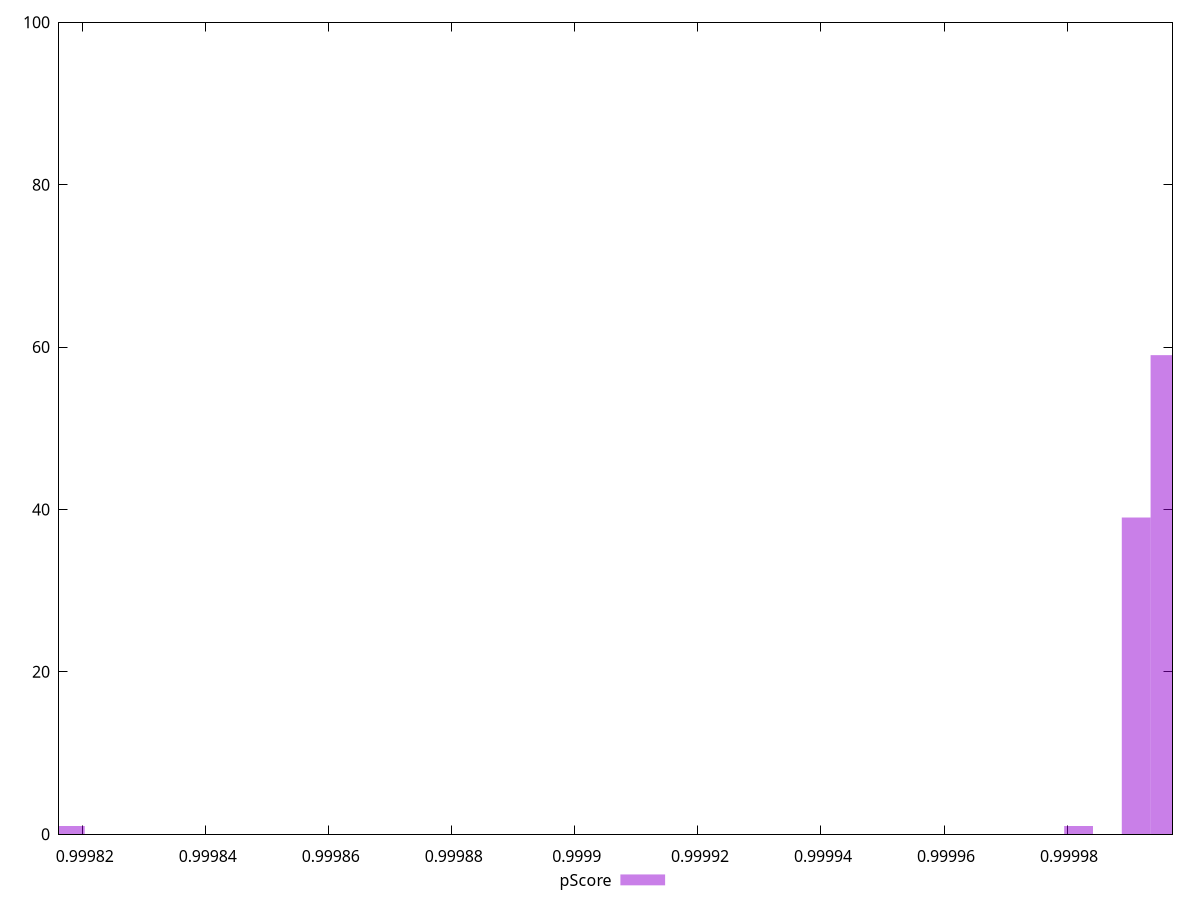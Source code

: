 reset

$pScore <<EOF
0.9999818663516288 1
0.9999959119613554 59
0.9999912300914465 39
0.9998180009048191 1
EOF

set key outside below
set boxwidth 0.000004681869908849966
set xrange [0.9998161593290216:0.9999971312793298]
set yrange [0:100]
set trange [0:100]
set style fill transparent solid 0.5 noborder
set terminal svg size 640, 490 enhanced background rgb 'white'
set output "report_00018_2021-02-10T15-25-16.877Z/mainthread-work-breakdown/samples/pages+cached+noadtech+nomedia+nocss/pScore/histogram.svg"

plot $pScore title "pScore" with boxes

reset
